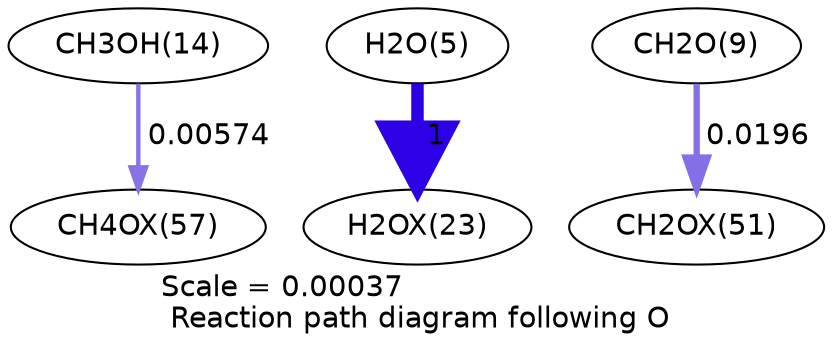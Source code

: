 digraph reaction_paths {
center=1;
s16 -> s53[fontname="Helvetica", penwidth=2.1, arrowsize=1.05, color="0.7, 0.506, 0.9"
, label=" 0.00574"];
s7 -> s38[fontname="Helvetica", penwidth=6, arrowsize=3, color="0.7, 1.5, 0.9"
, label=" 1"];
s11 -> s49[fontname="Helvetica", penwidth=3.03, arrowsize=1.52, color="0.7, 0.52, 0.9"
, label=" 0.0196"];
s7 [ fontname="Helvetica", label="H2O(5)"];
s11 [ fontname="Helvetica", label="CH2O(9)"];
s16 [ fontname="Helvetica", label="CH3OH(14)"];
s38 [ fontname="Helvetica", label="H2OX(23)"];
s49 [ fontname="Helvetica", label="CH2OX(51)"];
s53 [ fontname="Helvetica", label="CH4OX(57)"];
 label = "Scale = 0.00037\l Reaction path diagram following O";
 fontname = "Helvetica";
}
